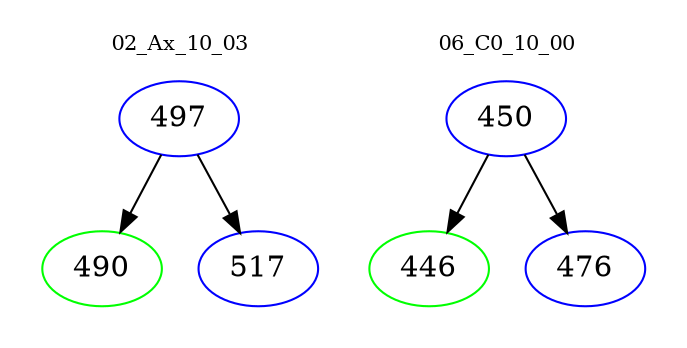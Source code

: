 digraph{
subgraph cluster_0 {
color = white
label = "02_Ax_10_03";
fontsize=10;
T0_497 [label="497", color="blue"]
T0_497 -> T0_490 [color="black"]
T0_490 [label="490", color="green"]
T0_497 -> T0_517 [color="black"]
T0_517 [label="517", color="blue"]
}
subgraph cluster_1 {
color = white
label = "06_C0_10_00";
fontsize=10;
T1_450 [label="450", color="blue"]
T1_450 -> T1_446 [color="black"]
T1_446 [label="446", color="green"]
T1_450 -> T1_476 [color="black"]
T1_476 [label="476", color="blue"]
}
}
